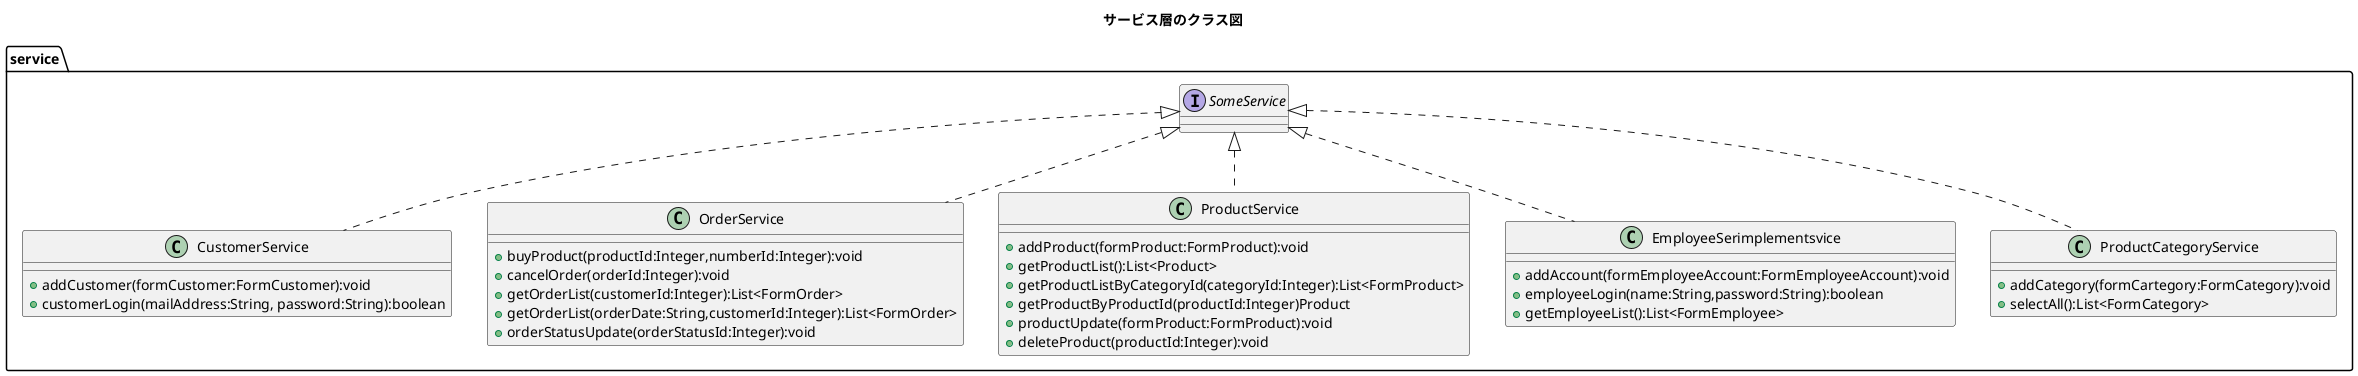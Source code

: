 @startuml
title サービス層のクラス図
package service{
	class CustomerService implements SomeService{
		+ addCustomer(formCustomer:FormCustomer):void
		+ customerLogin(mailAddress:String, password:String):boolean
	}
	
	class OrderService implements SomeService{
		+ buyProduct(productId:Integer,numberId:Integer):void
		+ cancelOrder(orderId:Integer):void
		+ getOrderList(customerId:Integer):List<FormOrder>
		+ getOrderList(orderDate:String,customerId:Integer):List<FormOrder>
		+ orderStatusUpdate(orderStatusId:Integer):void
	}
	
	class ProductService implements SomeService{
		+ addProduct(formProduct:FormProduct):void
		+ getProductList():List<Product>
		+ getProductListByCategoryId(categoryId:Integer):List<FormProduct>
		+ getProductByProductId(productId:Integer)Product
		+ productUpdate(formProduct:FormProduct):void
		+ deleteProduct(productId:Integer):void
	}


	class EmployeeSerimplementsvice implements SomeService{
		+ addAccount(formEmployeeAccount:FormEmployeeAccount):void
		+ employeeLogin(name:String,password:String):boolean
		+ getEmployeeList():List<FormEmployee>
	}
	
	class ProductCategoryService implements SomeService{
		+ addCategory(formCartegory:FormCategory):void
		+ selectAll():List<FormCategory>
	}	
}



@enduml